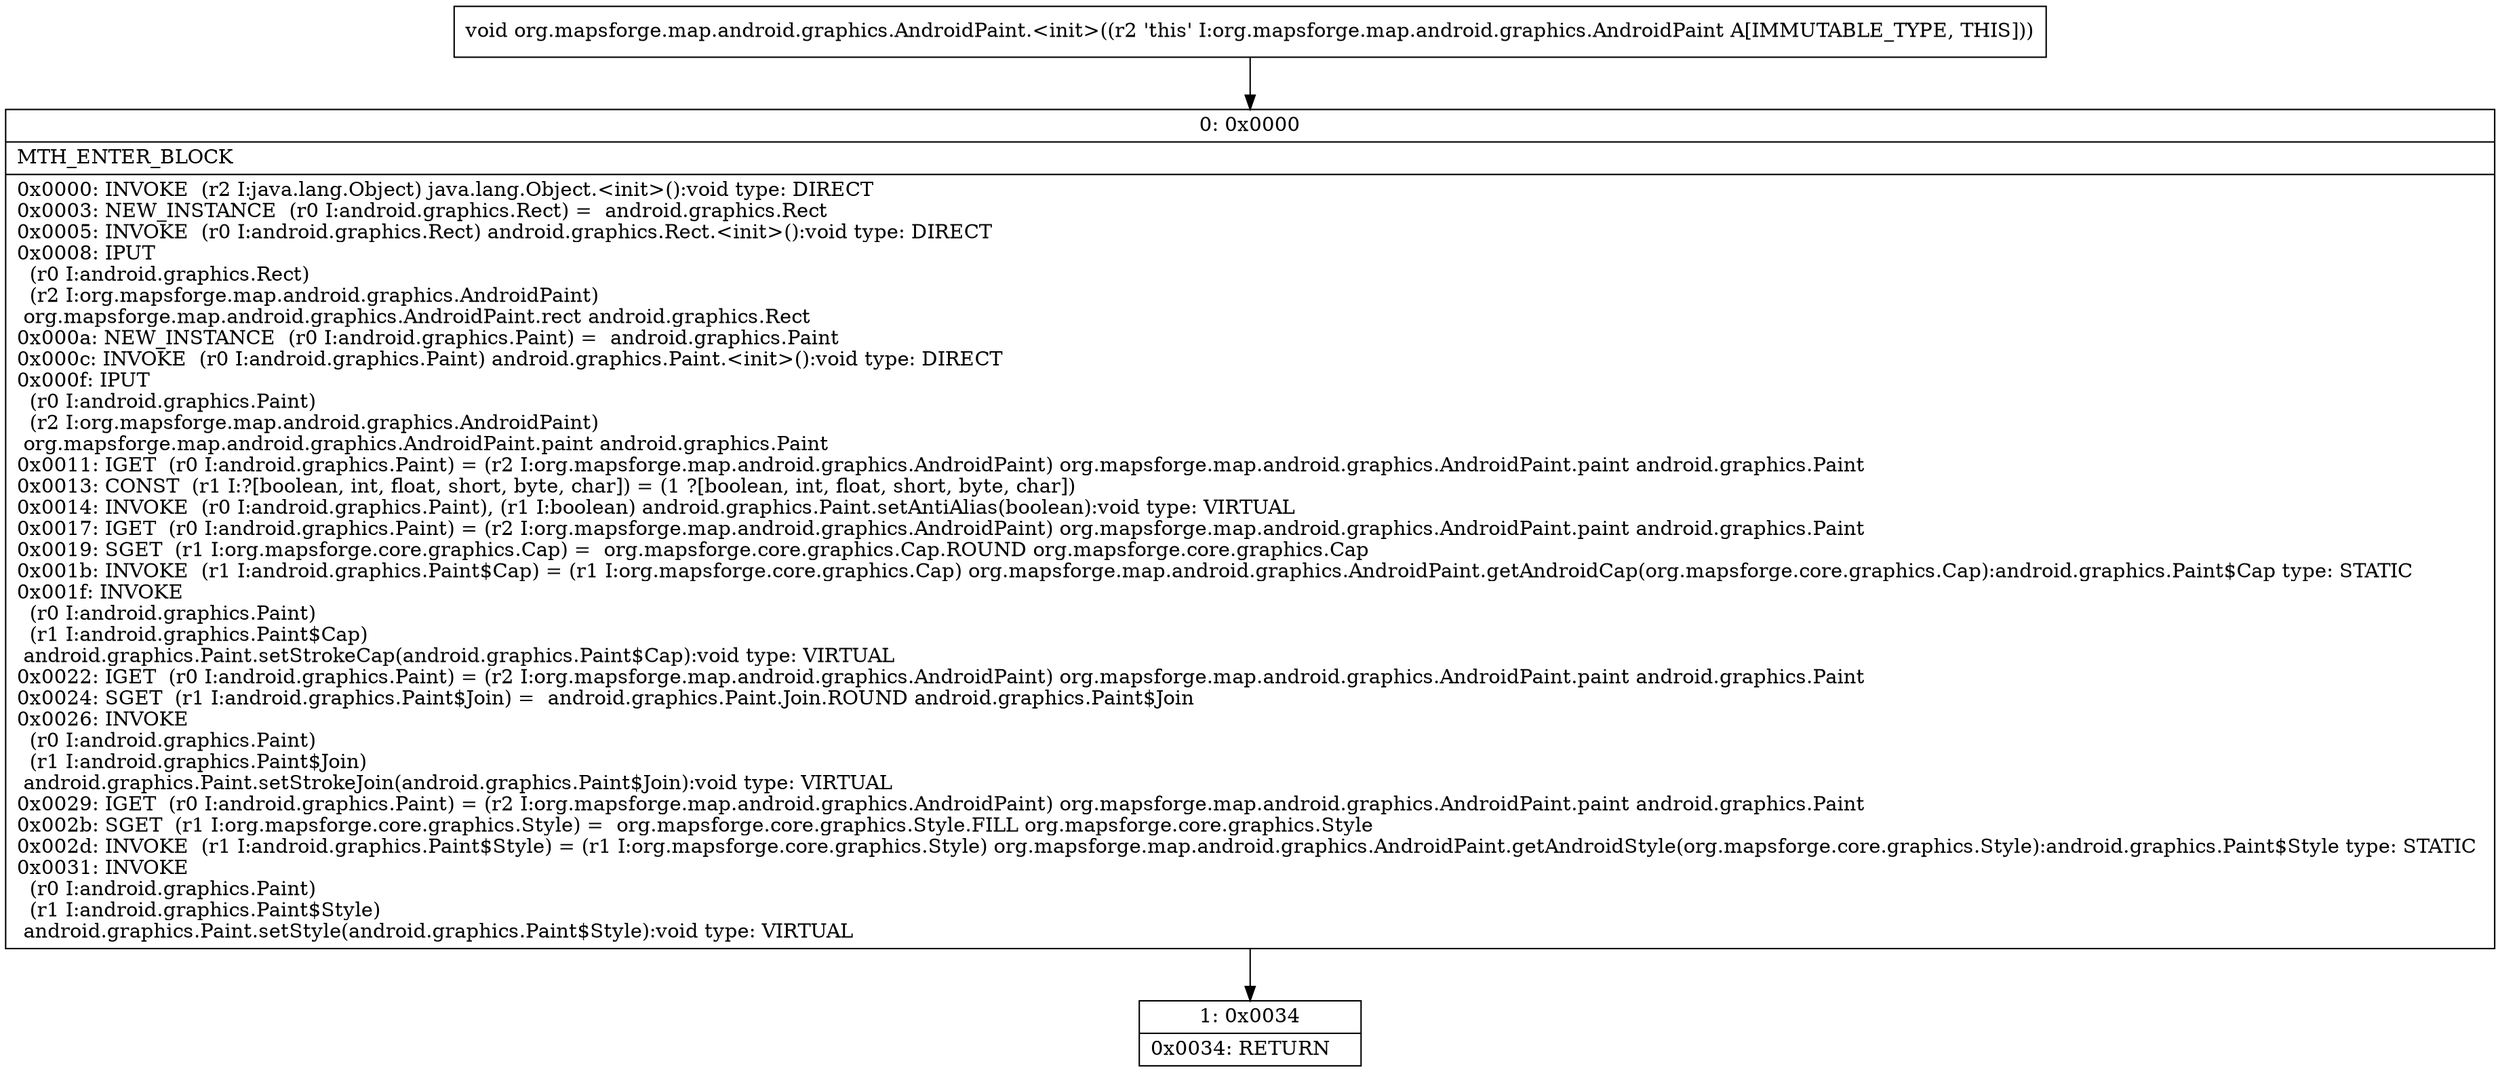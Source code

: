 digraph "CFG fororg.mapsforge.map.android.graphics.AndroidPaint.\<init\>()V" {
Node_0 [shape=record,label="{0\:\ 0x0000|MTH_ENTER_BLOCK\l|0x0000: INVOKE  (r2 I:java.lang.Object) java.lang.Object.\<init\>():void type: DIRECT \l0x0003: NEW_INSTANCE  (r0 I:android.graphics.Rect) =  android.graphics.Rect \l0x0005: INVOKE  (r0 I:android.graphics.Rect) android.graphics.Rect.\<init\>():void type: DIRECT \l0x0008: IPUT  \l  (r0 I:android.graphics.Rect)\l  (r2 I:org.mapsforge.map.android.graphics.AndroidPaint)\l org.mapsforge.map.android.graphics.AndroidPaint.rect android.graphics.Rect \l0x000a: NEW_INSTANCE  (r0 I:android.graphics.Paint) =  android.graphics.Paint \l0x000c: INVOKE  (r0 I:android.graphics.Paint) android.graphics.Paint.\<init\>():void type: DIRECT \l0x000f: IPUT  \l  (r0 I:android.graphics.Paint)\l  (r2 I:org.mapsforge.map.android.graphics.AndroidPaint)\l org.mapsforge.map.android.graphics.AndroidPaint.paint android.graphics.Paint \l0x0011: IGET  (r0 I:android.graphics.Paint) = (r2 I:org.mapsforge.map.android.graphics.AndroidPaint) org.mapsforge.map.android.graphics.AndroidPaint.paint android.graphics.Paint \l0x0013: CONST  (r1 I:?[boolean, int, float, short, byte, char]) = (1 ?[boolean, int, float, short, byte, char]) \l0x0014: INVOKE  (r0 I:android.graphics.Paint), (r1 I:boolean) android.graphics.Paint.setAntiAlias(boolean):void type: VIRTUAL \l0x0017: IGET  (r0 I:android.graphics.Paint) = (r2 I:org.mapsforge.map.android.graphics.AndroidPaint) org.mapsforge.map.android.graphics.AndroidPaint.paint android.graphics.Paint \l0x0019: SGET  (r1 I:org.mapsforge.core.graphics.Cap) =  org.mapsforge.core.graphics.Cap.ROUND org.mapsforge.core.graphics.Cap \l0x001b: INVOKE  (r1 I:android.graphics.Paint$Cap) = (r1 I:org.mapsforge.core.graphics.Cap) org.mapsforge.map.android.graphics.AndroidPaint.getAndroidCap(org.mapsforge.core.graphics.Cap):android.graphics.Paint$Cap type: STATIC \l0x001f: INVOKE  \l  (r0 I:android.graphics.Paint)\l  (r1 I:android.graphics.Paint$Cap)\l android.graphics.Paint.setStrokeCap(android.graphics.Paint$Cap):void type: VIRTUAL \l0x0022: IGET  (r0 I:android.graphics.Paint) = (r2 I:org.mapsforge.map.android.graphics.AndroidPaint) org.mapsforge.map.android.graphics.AndroidPaint.paint android.graphics.Paint \l0x0024: SGET  (r1 I:android.graphics.Paint$Join) =  android.graphics.Paint.Join.ROUND android.graphics.Paint$Join \l0x0026: INVOKE  \l  (r0 I:android.graphics.Paint)\l  (r1 I:android.graphics.Paint$Join)\l android.graphics.Paint.setStrokeJoin(android.graphics.Paint$Join):void type: VIRTUAL \l0x0029: IGET  (r0 I:android.graphics.Paint) = (r2 I:org.mapsforge.map.android.graphics.AndroidPaint) org.mapsforge.map.android.graphics.AndroidPaint.paint android.graphics.Paint \l0x002b: SGET  (r1 I:org.mapsforge.core.graphics.Style) =  org.mapsforge.core.graphics.Style.FILL org.mapsforge.core.graphics.Style \l0x002d: INVOKE  (r1 I:android.graphics.Paint$Style) = (r1 I:org.mapsforge.core.graphics.Style) org.mapsforge.map.android.graphics.AndroidPaint.getAndroidStyle(org.mapsforge.core.graphics.Style):android.graphics.Paint$Style type: STATIC \l0x0031: INVOKE  \l  (r0 I:android.graphics.Paint)\l  (r1 I:android.graphics.Paint$Style)\l android.graphics.Paint.setStyle(android.graphics.Paint$Style):void type: VIRTUAL \l}"];
Node_1 [shape=record,label="{1\:\ 0x0034|0x0034: RETURN   \l}"];
MethodNode[shape=record,label="{void org.mapsforge.map.android.graphics.AndroidPaint.\<init\>((r2 'this' I:org.mapsforge.map.android.graphics.AndroidPaint A[IMMUTABLE_TYPE, THIS])) }"];
MethodNode -> Node_0;
Node_0 -> Node_1;
}

